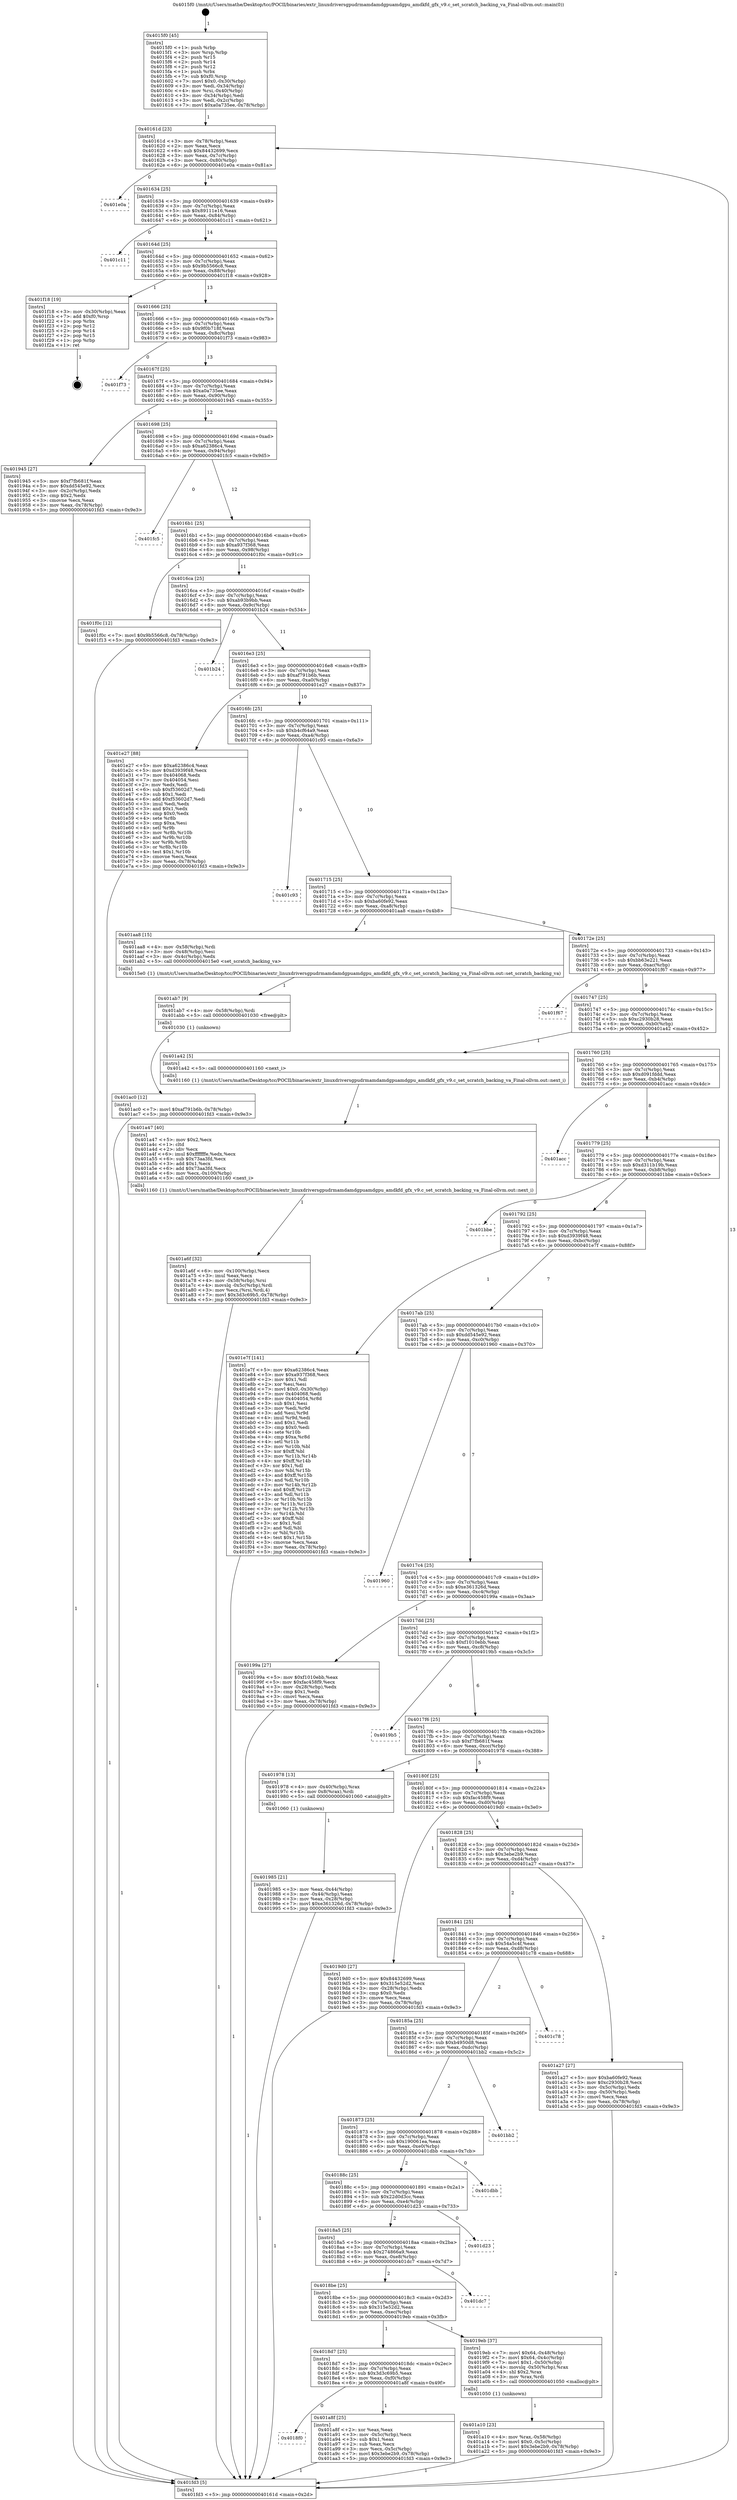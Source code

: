 digraph "0x4015f0" {
  label = "0x4015f0 (/mnt/c/Users/mathe/Desktop/tcc/POCII/binaries/extr_linuxdriversgpudrmamdamdgpuamdgpu_amdkfd_gfx_v9.c_set_scratch_backing_va_Final-ollvm.out::main(0))"
  labelloc = "t"
  node[shape=record]

  Entry [label="",width=0.3,height=0.3,shape=circle,fillcolor=black,style=filled]
  "0x40161d" [label="{
     0x40161d [23]\l
     | [instrs]\l
     &nbsp;&nbsp;0x40161d \<+3\>: mov -0x78(%rbp),%eax\l
     &nbsp;&nbsp;0x401620 \<+2\>: mov %eax,%ecx\l
     &nbsp;&nbsp;0x401622 \<+6\>: sub $0x84432699,%ecx\l
     &nbsp;&nbsp;0x401628 \<+3\>: mov %eax,-0x7c(%rbp)\l
     &nbsp;&nbsp;0x40162b \<+3\>: mov %ecx,-0x80(%rbp)\l
     &nbsp;&nbsp;0x40162e \<+6\>: je 0000000000401e0a \<main+0x81a\>\l
  }"]
  "0x401e0a" [label="{
     0x401e0a\l
  }", style=dashed]
  "0x401634" [label="{
     0x401634 [25]\l
     | [instrs]\l
     &nbsp;&nbsp;0x401634 \<+5\>: jmp 0000000000401639 \<main+0x49\>\l
     &nbsp;&nbsp;0x401639 \<+3\>: mov -0x7c(%rbp),%eax\l
     &nbsp;&nbsp;0x40163c \<+5\>: sub $0x89111e16,%eax\l
     &nbsp;&nbsp;0x401641 \<+6\>: mov %eax,-0x84(%rbp)\l
     &nbsp;&nbsp;0x401647 \<+6\>: je 0000000000401c11 \<main+0x621\>\l
  }"]
  Exit [label="",width=0.3,height=0.3,shape=circle,fillcolor=black,style=filled,peripheries=2]
  "0x401c11" [label="{
     0x401c11\l
  }", style=dashed]
  "0x40164d" [label="{
     0x40164d [25]\l
     | [instrs]\l
     &nbsp;&nbsp;0x40164d \<+5\>: jmp 0000000000401652 \<main+0x62\>\l
     &nbsp;&nbsp;0x401652 \<+3\>: mov -0x7c(%rbp),%eax\l
     &nbsp;&nbsp;0x401655 \<+5\>: sub $0x9b5566c8,%eax\l
     &nbsp;&nbsp;0x40165a \<+6\>: mov %eax,-0x88(%rbp)\l
     &nbsp;&nbsp;0x401660 \<+6\>: je 0000000000401f18 \<main+0x928\>\l
  }"]
  "0x401ac0" [label="{
     0x401ac0 [12]\l
     | [instrs]\l
     &nbsp;&nbsp;0x401ac0 \<+7\>: movl $0xaf791b6b,-0x78(%rbp)\l
     &nbsp;&nbsp;0x401ac7 \<+5\>: jmp 0000000000401fd3 \<main+0x9e3\>\l
  }"]
  "0x401f18" [label="{
     0x401f18 [19]\l
     | [instrs]\l
     &nbsp;&nbsp;0x401f18 \<+3\>: mov -0x30(%rbp),%eax\l
     &nbsp;&nbsp;0x401f1b \<+7\>: add $0xf0,%rsp\l
     &nbsp;&nbsp;0x401f22 \<+1\>: pop %rbx\l
     &nbsp;&nbsp;0x401f23 \<+2\>: pop %r12\l
     &nbsp;&nbsp;0x401f25 \<+2\>: pop %r14\l
     &nbsp;&nbsp;0x401f27 \<+2\>: pop %r15\l
     &nbsp;&nbsp;0x401f29 \<+1\>: pop %rbp\l
     &nbsp;&nbsp;0x401f2a \<+1\>: ret\l
  }"]
  "0x401666" [label="{
     0x401666 [25]\l
     | [instrs]\l
     &nbsp;&nbsp;0x401666 \<+5\>: jmp 000000000040166b \<main+0x7b\>\l
     &nbsp;&nbsp;0x40166b \<+3\>: mov -0x7c(%rbp),%eax\l
     &nbsp;&nbsp;0x40166e \<+5\>: sub $0x9f0b718f,%eax\l
     &nbsp;&nbsp;0x401673 \<+6\>: mov %eax,-0x8c(%rbp)\l
     &nbsp;&nbsp;0x401679 \<+6\>: je 0000000000401f73 \<main+0x983\>\l
  }"]
  "0x401ab7" [label="{
     0x401ab7 [9]\l
     | [instrs]\l
     &nbsp;&nbsp;0x401ab7 \<+4\>: mov -0x58(%rbp),%rdi\l
     &nbsp;&nbsp;0x401abb \<+5\>: call 0000000000401030 \<free@plt\>\l
     | [calls]\l
     &nbsp;&nbsp;0x401030 \{1\} (unknown)\l
  }"]
  "0x401f73" [label="{
     0x401f73\l
  }", style=dashed]
  "0x40167f" [label="{
     0x40167f [25]\l
     | [instrs]\l
     &nbsp;&nbsp;0x40167f \<+5\>: jmp 0000000000401684 \<main+0x94\>\l
     &nbsp;&nbsp;0x401684 \<+3\>: mov -0x7c(%rbp),%eax\l
     &nbsp;&nbsp;0x401687 \<+5\>: sub $0xa0a735ee,%eax\l
     &nbsp;&nbsp;0x40168c \<+6\>: mov %eax,-0x90(%rbp)\l
     &nbsp;&nbsp;0x401692 \<+6\>: je 0000000000401945 \<main+0x355\>\l
  }"]
  "0x4018f0" [label="{
     0x4018f0\l
  }", style=dashed]
  "0x401945" [label="{
     0x401945 [27]\l
     | [instrs]\l
     &nbsp;&nbsp;0x401945 \<+5\>: mov $0xf7fb681f,%eax\l
     &nbsp;&nbsp;0x40194a \<+5\>: mov $0xdd545e92,%ecx\l
     &nbsp;&nbsp;0x40194f \<+3\>: mov -0x2c(%rbp),%edx\l
     &nbsp;&nbsp;0x401952 \<+3\>: cmp $0x2,%edx\l
     &nbsp;&nbsp;0x401955 \<+3\>: cmovne %ecx,%eax\l
     &nbsp;&nbsp;0x401958 \<+3\>: mov %eax,-0x78(%rbp)\l
     &nbsp;&nbsp;0x40195b \<+5\>: jmp 0000000000401fd3 \<main+0x9e3\>\l
  }"]
  "0x401698" [label="{
     0x401698 [25]\l
     | [instrs]\l
     &nbsp;&nbsp;0x401698 \<+5\>: jmp 000000000040169d \<main+0xad\>\l
     &nbsp;&nbsp;0x40169d \<+3\>: mov -0x7c(%rbp),%eax\l
     &nbsp;&nbsp;0x4016a0 \<+5\>: sub $0xa62386c4,%eax\l
     &nbsp;&nbsp;0x4016a5 \<+6\>: mov %eax,-0x94(%rbp)\l
     &nbsp;&nbsp;0x4016ab \<+6\>: je 0000000000401fc5 \<main+0x9d5\>\l
  }"]
  "0x401fd3" [label="{
     0x401fd3 [5]\l
     | [instrs]\l
     &nbsp;&nbsp;0x401fd3 \<+5\>: jmp 000000000040161d \<main+0x2d\>\l
  }"]
  "0x4015f0" [label="{
     0x4015f0 [45]\l
     | [instrs]\l
     &nbsp;&nbsp;0x4015f0 \<+1\>: push %rbp\l
     &nbsp;&nbsp;0x4015f1 \<+3\>: mov %rsp,%rbp\l
     &nbsp;&nbsp;0x4015f4 \<+2\>: push %r15\l
     &nbsp;&nbsp;0x4015f6 \<+2\>: push %r14\l
     &nbsp;&nbsp;0x4015f8 \<+2\>: push %r12\l
     &nbsp;&nbsp;0x4015fa \<+1\>: push %rbx\l
     &nbsp;&nbsp;0x4015fb \<+7\>: sub $0xf0,%rsp\l
     &nbsp;&nbsp;0x401602 \<+7\>: movl $0x0,-0x30(%rbp)\l
     &nbsp;&nbsp;0x401609 \<+3\>: mov %edi,-0x34(%rbp)\l
     &nbsp;&nbsp;0x40160c \<+4\>: mov %rsi,-0x40(%rbp)\l
     &nbsp;&nbsp;0x401610 \<+3\>: mov -0x34(%rbp),%edi\l
     &nbsp;&nbsp;0x401613 \<+3\>: mov %edi,-0x2c(%rbp)\l
     &nbsp;&nbsp;0x401616 \<+7\>: movl $0xa0a735ee,-0x78(%rbp)\l
  }"]
  "0x401a8f" [label="{
     0x401a8f [25]\l
     | [instrs]\l
     &nbsp;&nbsp;0x401a8f \<+2\>: xor %eax,%eax\l
     &nbsp;&nbsp;0x401a91 \<+3\>: mov -0x5c(%rbp),%ecx\l
     &nbsp;&nbsp;0x401a94 \<+3\>: sub $0x1,%eax\l
     &nbsp;&nbsp;0x401a97 \<+2\>: sub %eax,%ecx\l
     &nbsp;&nbsp;0x401a99 \<+3\>: mov %ecx,-0x5c(%rbp)\l
     &nbsp;&nbsp;0x401a9c \<+7\>: movl $0x3ebe2b9,-0x78(%rbp)\l
     &nbsp;&nbsp;0x401aa3 \<+5\>: jmp 0000000000401fd3 \<main+0x9e3\>\l
  }"]
  "0x401fc5" [label="{
     0x401fc5\l
  }", style=dashed]
  "0x4016b1" [label="{
     0x4016b1 [25]\l
     | [instrs]\l
     &nbsp;&nbsp;0x4016b1 \<+5\>: jmp 00000000004016b6 \<main+0xc6\>\l
     &nbsp;&nbsp;0x4016b6 \<+3\>: mov -0x7c(%rbp),%eax\l
     &nbsp;&nbsp;0x4016b9 \<+5\>: sub $0xa937f368,%eax\l
     &nbsp;&nbsp;0x4016be \<+6\>: mov %eax,-0x98(%rbp)\l
     &nbsp;&nbsp;0x4016c4 \<+6\>: je 0000000000401f0c \<main+0x91c\>\l
  }"]
  "0x401a6f" [label="{
     0x401a6f [32]\l
     | [instrs]\l
     &nbsp;&nbsp;0x401a6f \<+6\>: mov -0x100(%rbp),%ecx\l
     &nbsp;&nbsp;0x401a75 \<+3\>: imul %eax,%ecx\l
     &nbsp;&nbsp;0x401a78 \<+4\>: mov -0x58(%rbp),%rsi\l
     &nbsp;&nbsp;0x401a7c \<+4\>: movslq -0x5c(%rbp),%rdi\l
     &nbsp;&nbsp;0x401a80 \<+3\>: mov %ecx,(%rsi,%rdi,4)\l
     &nbsp;&nbsp;0x401a83 \<+7\>: movl $0x3d3c69b5,-0x78(%rbp)\l
     &nbsp;&nbsp;0x401a8a \<+5\>: jmp 0000000000401fd3 \<main+0x9e3\>\l
  }"]
  "0x401f0c" [label="{
     0x401f0c [12]\l
     | [instrs]\l
     &nbsp;&nbsp;0x401f0c \<+7\>: movl $0x9b5566c8,-0x78(%rbp)\l
     &nbsp;&nbsp;0x401f13 \<+5\>: jmp 0000000000401fd3 \<main+0x9e3\>\l
  }"]
  "0x4016ca" [label="{
     0x4016ca [25]\l
     | [instrs]\l
     &nbsp;&nbsp;0x4016ca \<+5\>: jmp 00000000004016cf \<main+0xdf\>\l
     &nbsp;&nbsp;0x4016cf \<+3\>: mov -0x7c(%rbp),%eax\l
     &nbsp;&nbsp;0x4016d2 \<+5\>: sub $0xab93b9bb,%eax\l
     &nbsp;&nbsp;0x4016d7 \<+6\>: mov %eax,-0x9c(%rbp)\l
     &nbsp;&nbsp;0x4016dd \<+6\>: je 0000000000401b24 \<main+0x534\>\l
  }"]
  "0x401a47" [label="{
     0x401a47 [40]\l
     | [instrs]\l
     &nbsp;&nbsp;0x401a47 \<+5\>: mov $0x2,%ecx\l
     &nbsp;&nbsp;0x401a4c \<+1\>: cltd\l
     &nbsp;&nbsp;0x401a4d \<+2\>: idiv %ecx\l
     &nbsp;&nbsp;0x401a4f \<+6\>: imul $0xfffffffe,%edx,%ecx\l
     &nbsp;&nbsp;0x401a55 \<+6\>: sub $0x73aa3fd,%ecx\l
     &nbsp;&nbsp;0x401a5b \<+3\>: add $0x1,%ecx\l
     &nbsp;&nbsp;0x401a5e \<+6\>: add $0x73aa3fd,%ecx\l
     &nbsp;&nbsp;0x401a64 \<+6\>: mov %ecx,-0x100(%rbp)\l
     &nbsp;&nbsp;0x401a6a \<+5\>: call 0000000000401160 \<next_i\>\l
     | [calls]\l
     &nbsp;&nbsp;0x401160 \{1\} (/mnt/c/Users/mathe/Desktop/tcc/POCII/binaries/extr_linuxdriversgpudrmamdamdgpuamdgpu_amdkfd_gfx_v9.c_set_scratch_backing_va_Final-ollvm.out::next_i)\l
  }"]
  "0x401b24" [label="{
     0x401b24\l
  }", style=dashed]
  "0x4016e3" [label="{
     0x4016e3 [25]\l
     | [instrs]\l
     &nbsp;&nbsp;0x4016e3 \<+5\>: jmp 00000000004016e8 \<main+0xf8\>\l
     &nbsp;&nbsp;0x4016e8 \<+3\>: mov -0x7c(%rbp),%eax\l
     &nbsp;&nbsp;0x4016eb \<+5\>: sub $0xaf791b6b,%eax\l
     &nbsp;&nbsp;0x4016f0 \<+6\>: mov %eax,-0xa0(%rbp)\l
     &nbsp;&nbsp;0x4016f6 \<+6\>: je 0000000000401e27 \<main+0x837\>\l
  }"]
  "0x401a10" [label="{
     0x401a10 [23]\l
     | [instrs]\l
     &nbsp;&nbsp;0x401a10 \<+4\>: mov %rax,-0x58(%rbp)\l
     &nbsp;&nbsp;0x401a14 \<+7\>: movl $0x0,-0x5c(%rbp)\l
     &nbsp;&nbsp;0x401a1b \<+7\>: movl $0x3ebe2b9,-0x78(%rbp)\l
     &nbsp;&nbsp;0x401a22 \<+5\>: jmp 0000000000401fd3 \<main+0x9e3\>\l
  }"]
  "0x401e27" [label="{
     0x401e27 [88]\l
     | [instrs]\l
     &nbsp;&nbsp;0x401e27 \<+5\>: mov $0xa62386c4,%eax\l
     &nbsp;&nbsp;0x401e2c \<+5\>: mov $0xd3939f48,%ecx\l
     &nbsp;&nbsp;0x401e31 \<+7\>: mov 0x404068,%edx\l
     &nbsp;&nbsp;0x401e38 \<+7\>: mov 0x404054,%esi\l
     &nbsp;&nbsp;0x401e3f \<+2\>: mov %edx,%edi\l
     &nbsp;&nbsp;0x401e41 \<+6\>: sub $0xf53602d7,%edi\l
     &nbsp;&nbsp;0x401e47 \<+3\>: sub $0x1,%edi\l
     &nbsp;&nbsp;0x401e4a \<+6\>: add $0xf53602d7,%edi\l
     &nbsp;&nbsp;0x401e50 \<+3\>: imul %edi,%edx\l
     &nbsp;&nbsp;0x401e53 \<+3\>: and $0x1,%edx\l
     &nbsp;&nbsp;0x401e56 \<+3\>: cmp $0x0,%edx\l
     &nbsp;&nbsp;0x401e59 \<+4\>: sete %r8b\l
     &nbsp;&nbsp;0x401e5d \<+3\>: cmp $0xa,%esi\l
     &nbsp;&nbsp;0x401e60 \<+4\>: setl %r9b\l
     &nbsp;&nbsp;0x401e64 \<+3\>: mov %r8b,%r10b\l
     &nbsp;&nbsp;0x401e67 \<+3\>: and %r9b,%r10b\l
     &nbsp;&nbsp;0x401e6a \<+3\>: xor %r9b,%r8b\l
     &nbsp;&nbsp;0x401e6d \<+3\>: or %r8b,%r10b\l
     &nbsp;&nbsp;0x401e70 \<+4\>: test $0x1,%r10b\l
     &nbsp;&nbsp;0x401e74 \<+3\>: cmovne %ecx,%eax\l
     &nbsp;&nbsp;0x401e77 \<+3\>: mov %eax,-0x78(%rbp)\l
     &nbsp;&nbsp;0x401e7a \<+5\>: jmp 0000000000401fd3 \<main+0x9e3\>\l
  }"]
  "0x4016fc" [label="{
     0x4016fc [25]\l
     | [instrs]\l
     &nbsp;&nbsp;0x4016fc \<+5\>: jmp 0000000000401701 \<main+0x111\>\l
     &nbsp;&nbsp;0x401701 \<+3\>: mov -0x7c(%rbp),%eax\l
     &nbsp;&nbsp;0x401704 \<+5\>: sub $0xb4cf64a9,%eax\l
     &nbsp;&nbsp;0x401709 \<+6\>: mov %eax,-0xa4(%rbp)\l
     &nbsp;&nbsp;0x40170f \<+6\>: je 0000000000401c93 \<main+0x6a3\>\l
  }"]
  "0x4018d7" [label="{
     0x4018d7 [25]\l
     | [instrs]\l
     &nbsp;&nbsp;0x4018d7 \<+5\>: jmp 00000000004018dc \<main+0x2ec\>\l
     &nbsp;&nbsp;0x4018dc \<+3\>: mov -0x7c(%rbp),%eax\l
     &nbsp;&nbsp;0x4018df \<+5\>: sub $0x3d3c69b5,%eax\l
     &nbsp;&nbsp;0x4018e4 \<+6\>: mov %eax,-0xf0(%rbp)\l
     &nbsp;&nbsp;0x4018ea \<+6\>: je 0000000000401a8f \<main+0x49f\>\l
  }"]
  "0x401c93" [label="{
     0x401c93\l
  }", style=dashed]
  "0x401715" [label="{
     0x401715 [25]\l
     | [instrs]\l
     &nbsp;&nbsp;0x401715 \<+5\>: jmp 000000000040171a \<main+0x12a\>\l
     &nbsp;&nbsp;0x40171a \<+3\>: mov -0x7c(%rbp),%eax\l
     &nbsp;&nbsp;0x40171d \<+5\>: sub $0xba60fe92,%eax\l
     &nbsp;&nbsp;0x401722 \<+6\>: mov %eax,-0xa8(%rbp)\l
     &nbsp;&nbsp;0x401728 \<+6\>: je 0000000000401aa8 \<main+0x4b8\>\l
  }"]
  "0x4019eb" [label="{
     0x4019eb [37]\l
     | [instrs]\l
     &nbsp;&nbsp;0x4019eb \<+7\>: movl $0x64,-0x48(%rbp)\l
     &nbsp;&nbsp;0x4019f2 \<+7\>: movl $0x64,-0x4c(%rbp)\l
     &nbsp;&nbsp;0x4019f9 \<+7\>: movl $0x1,-0x50(%rbp)\l
     &nbsp;&nbsp;0x401a00 \<+4\>: movslq -0x50(%rbp),%rax\l
     &nbsp;&nbsp;0x401a04 \<+4\>: shl $0x2,%rax\l
     &nbsp;&nbsp;0x401a08 \<+3\>: mov %rax,%rdi\l
     &nbsp;&nbsp;0x401a0b \<+5\>: call 0000000000401050 \<malloc@plt\>\l
     | [calls]\l
     &nbsp;&nbsp;0x401050 \{1\} (unknown)\l
  }"]
  "0x401aa8" [label="{
     0x401aa8 [15]\l
     | [instrs]\l
     &nbsp;&nbsp;0x401aa8 \<+4\>: mov -0x58(%rbp),%rdi\l
     &nbsp;&nbsp;0x401aac \<+3\>: mov -0x48(%rbp),%esi\l
     &nbsp;&nbsp;0x401aaf \<+3\>: mov -0x4c(%rbp),%edx\l
     &nbsp;&nbsp;0x401ab2 \<+5\>: call 00000000004015e0 \<set_scratch_backing_va\>\l
     | [calls]\l
     &nbsp;&nbsp;0x4015e0 \{1\} (/mnt/c/Users/mathe/Desktop/tcc/POCII/binaries/extr_linuxdriversgpudrmamdamdgpuamdgpu_amdkfd_gfx_v9.c_set_scratch_backing_va_Final-ollvm.out::set_scratch_backing_va)\l
  }"]
  "0x40172e" [label="{
     0x40172e [25]\l
     | [instrs]\l
     &nbsp;&nbsp;0x40172e \<+5\>: jmp 0000000000401733 \<main+0x143\>\l
     &nbsp;&nbsp;0x401733 \<+3\>: mov -0x7c(%rbp),%eax\l
     &nbsp;&nbsp;0x401736 \<+5\>: sub $0xbb63e221,%eax\l
     &nbsp;&nbsp;0x40173b \<+6\>: mov %eax,-0xac(%rbp)\l
     &nbsp;&nbsp;0x401741 \<+6\>: je 0000000000401f67 \<main+0x977\>\l
  }"]
  "0x4018be" [label="{
     0x4018be [25]\l
     | [instrs]\l
     &nbsp;&nbsp;0x4018be \<+5\>: jmp 00000000004018c3 \<main+0x2d3\>\l
     &nbsp;&nbsp;0x4018c3 \<+3\>: mov -0x7c(%rbp),%eax\l
     &nbsp;&nbsp;0x4018c6 \<+5\>: sub $0x315e52d2,%eax\l
     &nbsp;&nbsp;0x4018cb \<+6\>: mov %eax,-0xec(%rbp)\l
     &nbsp;&nbsp;0x4018d1 \<+6\>: je 00000000004019eb \<main+0x3fb\>\l
  }"]
  "0x401f67" [label="{
     0x401f67\l
  }", style=dashed]
  "0x401747" [label="{
     0x401747 [25]\l
     | [instrs]\l
     &nbsp;&nbsp;0x401747 \<+5\>: jmp 000000000040174c \<main+0x15c\>\l
     &nbsp;&nbsp;0x40174c \<+3\>: mov -0x7c(%rbp),%eax\l
     &nbsp;&nbsp;0x40174f \<+5\>: sub $0xc2930b28,%eax\l
     &nbsp;&nbsp;0x401754 \<+6\>: mov %eax,-0xb0(%rbp)\l
     &nbsp;&nbsp;0x40175a \<+6\>: je 0000000000401a42 \<main+0x452\>\l
  }"]
  "0x401dc7" [label="{
     0x401dc7\l
  }", style=dashed]
  "0x401a42" [label="{
     0x401a42 [5]\l
     | [instrs]\l
     &nbsp;&nbsp;0x401a42 \<+5\>: call 0000000000401160 \<next_i\>\l
     | [calls]\l
     &nbsp;&nbsp;0x401160 \{1\} (/mnt/c/Users/mathe/Desktop/tcc/POCII/binaries/extr_linuxdriversgpudrmamdamdgpuamdgpu_amdkfd_gfx_v9.c_set_scratch_backing_va_Final-ollvm.out::next_i)\l
  }"]
  "0x401760" [label="{
     0x401760 [25]\l
     | [instrs]\l
     &nbsp;&nbsp;0x401760 \<+5\>: jmp 0000000000401765 \<main+0x175\>\l
     &nbsp;&nbsp;0x401765 \<+3\>: mov -0x7c(%rbp),%eax\l
     &nbsp;&nbsp;0x401768 \<+5\>: sub $0xd091fddd,%eax\l
     &nbsp;&nbsp;0x40176d \<+6\>: mov %eax,-0xb4(%rbp)\l
     &nbsp;&nbsp;0x401773 \<+6\>: je 0000000000401acc \<main+0x4dc\>\l
  }"]
  "0x4018a5" [label="{
     0x4018a5 [25]\l
     | [instrs]\l
     &nbsp;&nbsp;0x4018a5 \<+5\>: jmp 00000000004018aa \<main+0x2ba\>\l
     &nbsp;&nbsp;0x4018aa \<+3\>: mov -0x7c(%rbp),%eax\l
     &nbsp;&nbsp;0x4018ad \<+5\>: sub $0x274866a9,%eax\l
     &nbsp;&nbsp;0x4018b2 \<+6\>: mov %eax,-0xe8(%rbp)\l
     &nbsp;&nbsp;0x4018b8 \<+6\>: je 0000000000401dc7 \<main+0x7d7\>\l
  }"]
  "0x401acc" [label="{
     0x401acc\l
  }", style=dashed]
  "0x401779" [label="{
     0x401779 [25]\l
     | [instrs]\l
     &nbsp;&nbsp;0x401779 \<+5\>: jmp 000000000040177e \<main+0x18e\>\l
     &nbsp;&nbsp;0x40177e \<+3\>: mov -0x7c(%rbp),%eax\l
     &nbsp;&nbsp;0x401781 \<+5\>: sub $0xd311b19b,%eax\l
     &nbsp;&nbsp;0x401786 \<+6\>: mov %eax,-0xb8(%rbp)\l
     &nbsp;&nbsp;0x40178c \<+6\>: je 0000000000401bbe \<main+0x5ce\>\l
  }"]
  "0x401d23" [label="{
     0x401d23\l
  }", style=dashed]
  "0x401bbe" [label="{
     0x401bbe\l
  }", style=dashed]
  "0x401792" [label="{
     0x401792 [25]\l
     | [instrs]\l
     &nbsp;&nbsp;0x401792 \<+5\>: jmp 0000000000401797 \<main+0x1a7\>\l
     &nbsp;&nbsp;0x401797 \<+3\>: mov -0x7c(%rbp),%eax\l
     &nbsp;&nbsp;0x40179a \<+5\>: sub $0xd3939f48,%eax\l
     &nbsp;&nbsp;0x40179f \<+6\>: mov %eax,-0xbc(%rbp)\l
     &nbsp;&nbsp;0x4017a5 \<+6\>: je 0000000000401e7f \<main+0x88f\>\l
  }"]
  "0x40188c" [label="{
     0x40188c [25]\l
     | [instrs]\l
     &nbsp;&nbsp;0x40188c \<+5\>: jmp 0000000000401891 \<main+0x2a1\>\l
     &nbsp;&nbsp;0x401891 \<+3\>: mov -0x7c(%rbp),%eax\l
     &nbsp;&nbsp;0x401894 \<+5\>: sub $0x22d0d3cc,%eax\l
     &nbsp;&nbsp;0x401899 \<+6\>: mov %eax,-0xe4(%rbp)\l
     &nbsp;&nbsp;0x40189f \<+6\>: je 0000000000401d23 \<main+0x733\>\l
  }"]
  "0x401e7f" [label="{
     0x401e7f [141]\l
     | [instrs]\l
     &nbsp;&nbsp;0x401e7f \<+5\>: mov $0xa62386c4,%eax\l
     &nbsp;&nbsp;0x401e84 \<+5\>: mov $0xa937f368,%ecx\l
     &nbsp;&nbsp;0x401e89 \<+2\>: mov $0x1,%dl\l
     &nbsp;&nbsp;0x401e8b \<+2\>: xor %esi,%esi\l
     &nbsp;&nbsp;0x401e8d \<+7\>: movl $0x0,-0x30(%rbp)\l
     &nbsp;&nbsp;0x401e94 \<+7\>: mov 0x404068,%edi\l
     &nbsp;&nbsp;0x401e9b \<+8\>: mov 0x404054,%r8d\l
     &nbsp;&nbsp;0x401ea3 \<+3\>: sub $0x1,%esi\l
     &nbsp;&nbsp;0x401ea6 \<+3\>: mov %edi,%r9d\l
     &nbsp;&nbsp;0x401ea9 \<+3\>: add %esi,%r9d\l
     &nbsp;&nbsp;0x401eac \<+4\>: imul %r9d,%edi\l
     &nbsp;&nbsp;0x401eb0 \<+3\>: and $0x1,%edi\l
     &nbsp;&nbsp;0x401eb3 \<+3\>: cmp $0x0,%edi\l
     &nbsp;&nbsp;0x401eb6 \<+4\>: sete %r10b\l
     &nbsp;&nbsp;0x401eba \<+4\>: cmp $0xa,%r8d\l
     &nbsp;&nbsp;0x401ebe \<+4\>: setl %r11b\l
     &nbsp;&nbsp;0x401ec2 \<+3\>: mov %r10b,%bl\l
     &nbsp;&nbsp;0x401ec5 \<+3\>: xor $0xff,%bl\l
     &nbsp;&nbsp;0x401ec8 \<+3\>: mov %r11b,%r14b\l
     &nbsp;&nbsp;0x401ecb \<+4\>: xor $0xff,%r14b\l
     &nbsp;&nbsp;0x401ecf \<+3\>: xor $0x1,%dl\l
     &nbsp;&nbsp;0x401ed2 \<+3\>: mov %bl,%r15b\l
     &nbsp;&nbsp;0x401ed5 \<+4\>: and $0xff,%r15b\l
     &nbsp;&nbsp;0x401ed9 \<+3\>: and %dl,%r10b\l
     &nbsp;&nbsp;0x401edc \<+3\>: mov %r14b,%r12b\l
     &nbsp;&nbsp;0x401edf \<+4\>: and $0xff,%r12b\l
     &nbsp;&nbsp;0x401ee3 \<+3\>: and %dl,%r11b\l
     &nbsp;&nbsp;0x401ee6 \<+3\>: or %r10b,%r15b\l
     &nbsp;&nbsp;0x401ee9 \<+3\>: or %r11b,%r12b\l
     &nbsp;&nbsp;0x401eec \<+3\>: xor %r12b,%r15b\l
     &nbsp;&nbsp;0x401eef \<+3\>: or %r14b,%bl\l
     &nbsp;&nbsp;0x401ef2 \<+3\>: xor $0xff,%bl\l
     &nbsp;&nbsp;0x401ef5 \<+3\>: or $0x1,%dl\l
     &nbsp;&nbsp;0x401ef8 \<+2\>: and %dl,%bl\l
     &nbsp;&nbsp;0x401efa \<+3\>: or %bl,%r15b\l
     &nbsp;&nbsp;0x401efd \<+4\>: test $0x1,%r15b\l
     &nbsp;&nbsp;0x401f01 \<+3\>: cmovne %ecx,%eax\l
     &nbsp;&nbsp;0x401f04 \<+3\>: mov %eax,-0x78(%rbp)\l
     &nbsp;&nbsp;0x401f07 \<+5\>: jmp 0000000000401fd3 \<main+0x9e3\>\l
  }"]
  "0x4017ab" [label="{
     0x4017ab [25]\l
     | [instrs]\l
     &nbsp;&nbsp;0x4017ab \<+5\>: jmp 00000000004017b0 \<main+0x1c0\>\l
     &nbsp;&nbsp;0x4017b0 \<+3\>: mov -0x7c(%rbp),%eax\l
     &nbsp;&nbsp;0x4017b3 \<+5\>: sub $0xdd545e92,%eax\l
     &nbsp;&nbsp;0x4017b8 \<+6\>: mov %eax,-0xc0(%rbp)\l
     &nbsp;&nbsp;0x4017be \<+6\>: je 0000000000401960 \<main+0x370\>\l
  }"]
  "0x401dbb" [label="{
     0x401dbb\l
  }", style=dashed]
  "0x401960" [label="{
     0x401960\l
  }", style=dashed]
  "0x4017c4" [label="{
     0x4017c4 [25]\l
     | [instrs]\l
     &nbsp;&nbsp;0x4017c4 \<+5\>: jmp 00000000004017c9 \<main+0x1d9\>\l
     &nbsp;&nbsp;0x4017c9 \<+3\>: mov -0x7c(%rbp),%eax\l
     &nbsp;&nbsp;0x4017cc \<+5\>: sub $0xe361326d,%eax\l
     &nbsp;&nbsp;0x4017d1 \<+6\>: mov %eax,-0xc4(%rbp)\l
     &nbsp;&nbsp;0x4017d7 \<+6\>: je 000000000040199a \<main+0x3aa\>\l
  }"]
  "0x401873" [label="{
     0x401873 [25]\l
     | [instrs]\l
     &nbsp;&nbsp;0x401873 \<+5\>: jmp 0000000000401878 \<main+0x288\>\l
     &nbsp;&nbsp;0x401878 \<+3\>: mov -0x7c(%rbp),%eax\l
     &nbsp;&nbsp;0x40187b \<+5\>: sub $0x190061ea,%eax\l
     &nbsp;&nbsp;0x401880 \<+6\>: mov %eax,-0xe0(%rbp)\l
     &nbsp;&nbsp;0x401886 \<+6\>: je 0000000000401dbb \<main+0x7cb\>\l
  }"]
  "0x40199a" [label="{
     0x40199a [27]\l
     | [instrs]\l
     &nbsp;&nbsp;0x40199a \<+5\>: mov $0xf1010ebb,%eax\l
     &nbsp;&nbsp;0x40199f \<+5\>: mov $0xfac458f9,%ecx\l
     &nbsp;&nbsp;0x4019a4 \<+3\>: mov -0x28(%rbp),%edx\l
     &nbsp;&nbsp;0x4019a7 \<+3\>: cmp $0x1,%edx\l
     &nbsp;&nbsp;0x4019aa \<+3\>: cmovl %ecx,%eax\l
     &nbsp;&nbsp;0x4019ad \<+3\>: mov %eax,-0x78(%rbp)\l
     &nbsp;&nbsp;0x4019b0 \<+5\>: jmp 0000000000401fd3 \<main+0x9e3\>\l
  }"]
  "0x4017dd" [label="{
     0x4017dd [25]\l
     | [instrs]\l
     &nbsp;&nbsp;0x4017dd \<+5\>: jmp 00000000004017e2 \<main+0x1f2\>\l
     &nbsp;&nbsp;0x4017e2 \<+3\>: mov -0x7c(%rbp),%eax\l
     &nbsp;&nbsp;0x4017e5 \<+5\>: sub $0xf1010ebb,%eax\l
     &nbsp;&nbsp;0x4017ea \<+6\>: mov %eax,-0xc8(%rbp)\l
     &nbsp;&nbsp;0x4017f0 \<+6\>: je 00000000004019b5 \<main+0x3c5\>\l
  }"]
  "0x401bb2" [label="{
     0x401bb2\l
  }", style=dashed]
  "0x4019b5" [label="{
     0x4019b5\l
  }", style=dashed]
  "0x4017f6" [label="{
     0x4017f6 [25]\l
     | [instrs]\l
     &nbsp;&nbsp;0x4017f6 \<+5\>: jmp 00000000004017fb \<main+0x20b\>\l
     &nbsp;&nbsp;0x4017fb \<+3\>: mov -0x7c(%rbp),%eax\l
     &nbsp;&nbsp;0x4017fe \<+5\>: sub $0xf7fb681f,%eax\l
     &nbsp;&nbsp;0x401803 \<+6\>: mov %eax,-0xcc(%rbp)\l
     &nbsp;&nbsp;0x401809 \<+6\>: je 0000000000401978 \<main+0x388\>\l
  }"]
  "0x40185a" [label="{
     0x40185a [25]\l
     | [instrs]\l
     &nbsp;&nbsp;0x40185a \<+5\>: jmp 000000000040185f \<main+0x26f\>\l
     &nbsp;&nbsp;0x40185f \<+3\>: mov -0x7c(%rbp),%eax\l
     &nbsp;&nbsp;0x401862 \<+5\>: sub $0xb4950d8,%eax\l
     &nbsp;&nbsp;0x401867 \<+6\>: mov %eax,-0xdc(%rbp)\l
     &nbsp;&nbsp;0x40186d \<+6\>: je 0000000000401bb2 \<main+0x5c2\>\l
  }"]
  "0x401978" [label="{
     0x401978 [13]\l
     | [instrs]\l
     &nbsp;&nbsp;0x401978 \<+4\>: mov -0x40(%rbp),%rax\l
     &nbsp;&nbsp;0x40197c \<+4\>: mov 0x8(%rax),%rdi\l
     &nbsp;&nbsp;0x401980 \<+5\>: call 0000000000401060 \<atoi@plt\>\l
     | [calls]\l
     &nbsp;&nbsp;0x401060 \{1\} (unknown)\l
  }"]
  "0x40180f" [label="{
     0x40180f [25]\l
     | [instrs]\l
     &nbsp;&nbsp;0x40180f \<+5\>: jmp 0000000000401814 \<main+0x224\>\l
     &nbsp;&nbsp;0x401814 \<+3\>: mov -0x7c(%rbp),%eax\l
     &nbsp;&nbsp;0x401817 \<+5\>: sub $0xfac458f9,%eax\l
     &nbsp;&nbsp;0x40181c \<+6\>: mov %eax,-0xd0(%rbp)\l
     &nbsp;&nbsp;0x401822 \<+6\>: je 00000000004019d0 \<main+0x3e0\>\l
  }"]
  "0x401985" [label="{
     0x401985 [21]\l
     | [instrs]\l
     &nbsp;&nbsp;0x401985 \<+3\>: mov %eax,-0x44(%rbp)\l
     &nbsp;&nbsp;0x401988 \<+3\>: mov -0x44(%rbp),%eax\l
     &nbsp;&nbsp;0x40198b \<+3\>: mov %eax,-0x28(%rbp)\l
     &nbsp;&nbsp;0x40198e \<+7\>: movl $0xe361326d,-0x78(%rbp)\l
     &nbsp;&nbsp;0x401995 \<+5\>: jmp 0000000000401fd3 \<main+0x9e3\>\l
  }"]
  "0x401c78" [label="{
     0x401c78\l
  }", style=dashed]
  "0x4019d0" [label="{
     0x4019d0 [27]\l
     | [instrs]\l
     &nbsp;&nbsp;0x4019d0 \<+5\>: mov $0x84432699,%eax\l
     &nbsp;&nbsp;0x4019d5 \<+5\>: mov $0x315e52d2,%ecx\l
     &nbsp;&nbsp;0x4019da \<+3\>: mov -0x28(%rbp),%edx\l
     &nbsp;&nbsp;0x4019dd \<+3\>: cmp $0x0,%edx\l
     &nbsp;&nbsp;0x4019e0 \<+3\>: cmove %ecx,%eax\l
     &nbsp;&nbsp;0x4019e3 \<+3\>: mov %eax,-0x78(%rbp)\l
     &nbsp;&nbsp;0x4019e6 \<+5\>: jmp 0000000000401fd3 \<main+0x9e3\>\l
  }"]
  "0x401828" [label="{
     0x401828 [25]\l
     | [instrs]\l
     &nbsp;&nbsp;0x401828 \<+5\>: jmp 000000000040182d \<main+0x23d\>\l
     &nbsp;&nbsp;0x40182d \<+3\>: mov -0x7c(%rbp),%eax\l
     &nbsp;&nbsp;0x401830 \<+5\>: sub $0x3ebe2b9,%eax\l
     &nbsp;&nbsp;0x401835 \<+6\>: mov %eax,-0xd4(%rbp)\l
     &nbsp;&nbsp;0x40183b \<+6\>: je 0000000000401a27 \<main+0x437\>\l
  }"]
  "0x401841" [label="{
     0x401841 [25]\l
     | [instrs]\l
     &nbsp;&nbsp;0x401841 \<+5\>: jmp 0000000000401846 \<main+0x256\>\l
     &nbsp;&nbsp;0x401846 \<+3\>: mov -0x7c(%rbp),%eax\l
     &nbsp;&nbsp;0x401849 \<+5\>: sub $0x54a5c4f,%eax\l
     &nbsp;&nbsp;0x40184e \<+6\>: mov %eax,-0xd8(%rbp)\l
     &nbsp;&nbsp;0x401854 \<+6\>: je 0000000000401c78 \<main+0x688\>\l
  }"]
  "0x401a27" [label="{
     0x401a27 [27]\l
     | [instrs]\l
     &nbsp;&nbsp;0x401a27 \<+5\>: mov $0xba60fe92,%eax\l
     &nbsp;&nbsp;0x401a2c \<+5\>: mov $0xc2930b28,%ecx\l
     &nbsp;&nbsp;0x401a31 \<+3\>: mov -0x5c(%rbp),%edx\l
     &nbsp;&nbsp;0x401a34 \<+3\>: cmp -0x50(%rbp),%edx\l
     &nbsp;&nbsp;0x401a37 \<+3\>: cmovl %ecx,%eax\l
     &nbsp;&nbsp;0x401a3a \<+3\>: mov %eax,-0x78(%rbp)\l
     &nbsp;&nbsp;0x401a3d \<+5\>: jmp 0000000000401fd3 \<main+0x9e3\>\l
  }"]
  Entry -> "0x4015f0" [label=" 1"]
  "0x40161d" -> "0x401e0a" [label=" 0"]
  "0x40161d" -> "0x401634" [label=" 14"]
  "0x401f18" -> Exit [label=" 1"]
  "0x401634" -> "0x401c11" [label=" 0"]
  "0x401634" -> "0x40164d" [label=" 14"]
  "0x401f0c" -> "0x401fd3" [label=" 1"]
  "0x40164d" -> "0x401f18" [label=" 1"]
  "0x40164d" -> "0x401666" [label=" 13"]
  "0x401e7f" -> "0x401fd3" [label=" 1"]
  "0x401666" -> "0x401f73" [label=" 0"]
  "0x401666" -> "0x40167f" [label=" 13"]
  "0x401e27" -> "0x401fd3" [label=" 1"]
  "0x40167f" -> "0x401945" [label=" 1"]
  "0x40167f" -> "0x401698" [label=" 12"]
  "0x401945" -> "0x401fd3" [label=" 1"]
  "0x4015f0" -> "0x40161d" [label=" 1"]
  "0x401fd3" -> "0x40161d" [label=" 13"]
  "0x401ac0" -> "0x401fd3" [label=" 1"]
  "0x401698" -> "0x401fc5" [label=" 0"]
  "0x401698" -> "0x4016b1" [label=" 12"]
  "0x401ab7" -> "0x401ac0" [label=" 1"]
  "0x4016b1" -> "0x401f0c" [label=" 1"]
  "0x4016b1" -> "0x4016ca" [label=" 11"]
  "0x401a8f" -> "0x401fd3" [label=" 1"]
  "0x4016ca" -> "0x401b24" [label=" 0"]
  "0x4016ca" -> "0x4016e3" [label=" 11"]
  "0x4018d7" -> "0x4018f0" [label=" 0"]
  "0x4016e3" -> "0x401e27" [label=" 1"]
  "0x4016e3" -> "0x4016fc" [label=" 10"]
  "0x4018d7" -> "0x401a8f" [label=" 1"]
  "0x4016fc" -> "0x401c93" [label=" 0"]
  "0x4016fc" -> "0x401715" [label=" 10"]
  "0x401aa8" -> "0x401ab7" [label=" 1"]
  "0x401715" -> "0x401aa8" [label=" 1"]
  "0x401715" -> "0x40172e" [label=" 9"]
  "0x401a6f" -> "0x401fd3" [label=" 1"]
  "0x40172e" -> "0x401f67" [label=" 0"]
  "0x40172e" -> "0x401747" [label=" 9"]
  "0x401a42" -> "0x401a47" [label=" 1"]
  "0x401747" -> "0x401a42" [label=" 1"]
  "0x401747" -> "0x401760" [label=" 8"]
  "0x401a27" -> "0x401fd3" [label=" 2"]
  "0x401760" -> "0x401acc" [label=" 0"]
  "0x401760" -> "0x401779" [label=" 8"]
  "0x4019eb" -> "0x401a10" [label=" 1"]
  "0x401779" -> "0x401bbe" [label=" 0"]
  "0x401779" -> "0x401792" [label=" 8"]
  "0x4018be" -> "0x4018d7" [label=" 1"]
  "0x401792" -> "0x401e7f" [label=" 1"]
  "0x401792" -> "0x4017ab" [label=" 7"]
  "0x401a47" -> "0x401a6f" [label=" 1"]
  "0x4017ab" -> "0x401960" [label=" 0"]
  "0x4017ab" -> "0x4017c4" [label=" 7"]
  "0x4018a5" -> "0x4018be" [label=" 2"]
  "0x4017c4" -> "0x40199a" [label=" 1"]
  "0x4017c4" -> "0x4017dd" [label=" 6"]
  "0x401a10" -> "0x401fd3" [label=" 1"]
  "0x4017dd" -> "0x4019b5" [label=" 0"]
  "0x4017dd" -> "0x4017f6" [label=" 6"]
  "0x40188c" -> "0x4018a5" [label=" 2"]
  "0x4017f6" -> "0x401978" [label=" 1"]
  "0x4017f6" -> "0x40180f" [label=" 5"]
  "0x401978" -> "0x401985" [label=" 1"]
  "0x401985" -> "0x401fd3" [label=" 1"]
  "0x40199a" -> "0x401fd3" [label=" 1"]
  "0x4018be" -> "0x4019eb" [label=" 1"]
  "0x40180f" -> "0x4019d0" [label=" 1"]
  "0x40180f" -> "0x401828" [label=" 4"]
  "0x4019d0" -> "0x401fd3" [label=" 1"]
  "0x401873" -> "0x40188c" [label=" 2"]
  "0x401828" -> "0x401a27" [label=" 2"]
  "0x401828" -> "0x401841" [label=" 2"]
  "0x401873" -> "0x401dbb" [label=" 0"]
  "0x401841" -> "0x401c78" [label=" 0"]
  "0x401841" -> "0x40185a" [label=" 2"]
  "0x40188c" -> "0x401d23" [label=" 0"]
  "0x40185a" -> "0x401bb2" [label=" 0"]
  "0x40185a" -> "0x401873" [label=" 2"]
  "0x4018a5" -> "0x401dc7" [label=" 0"]
}
